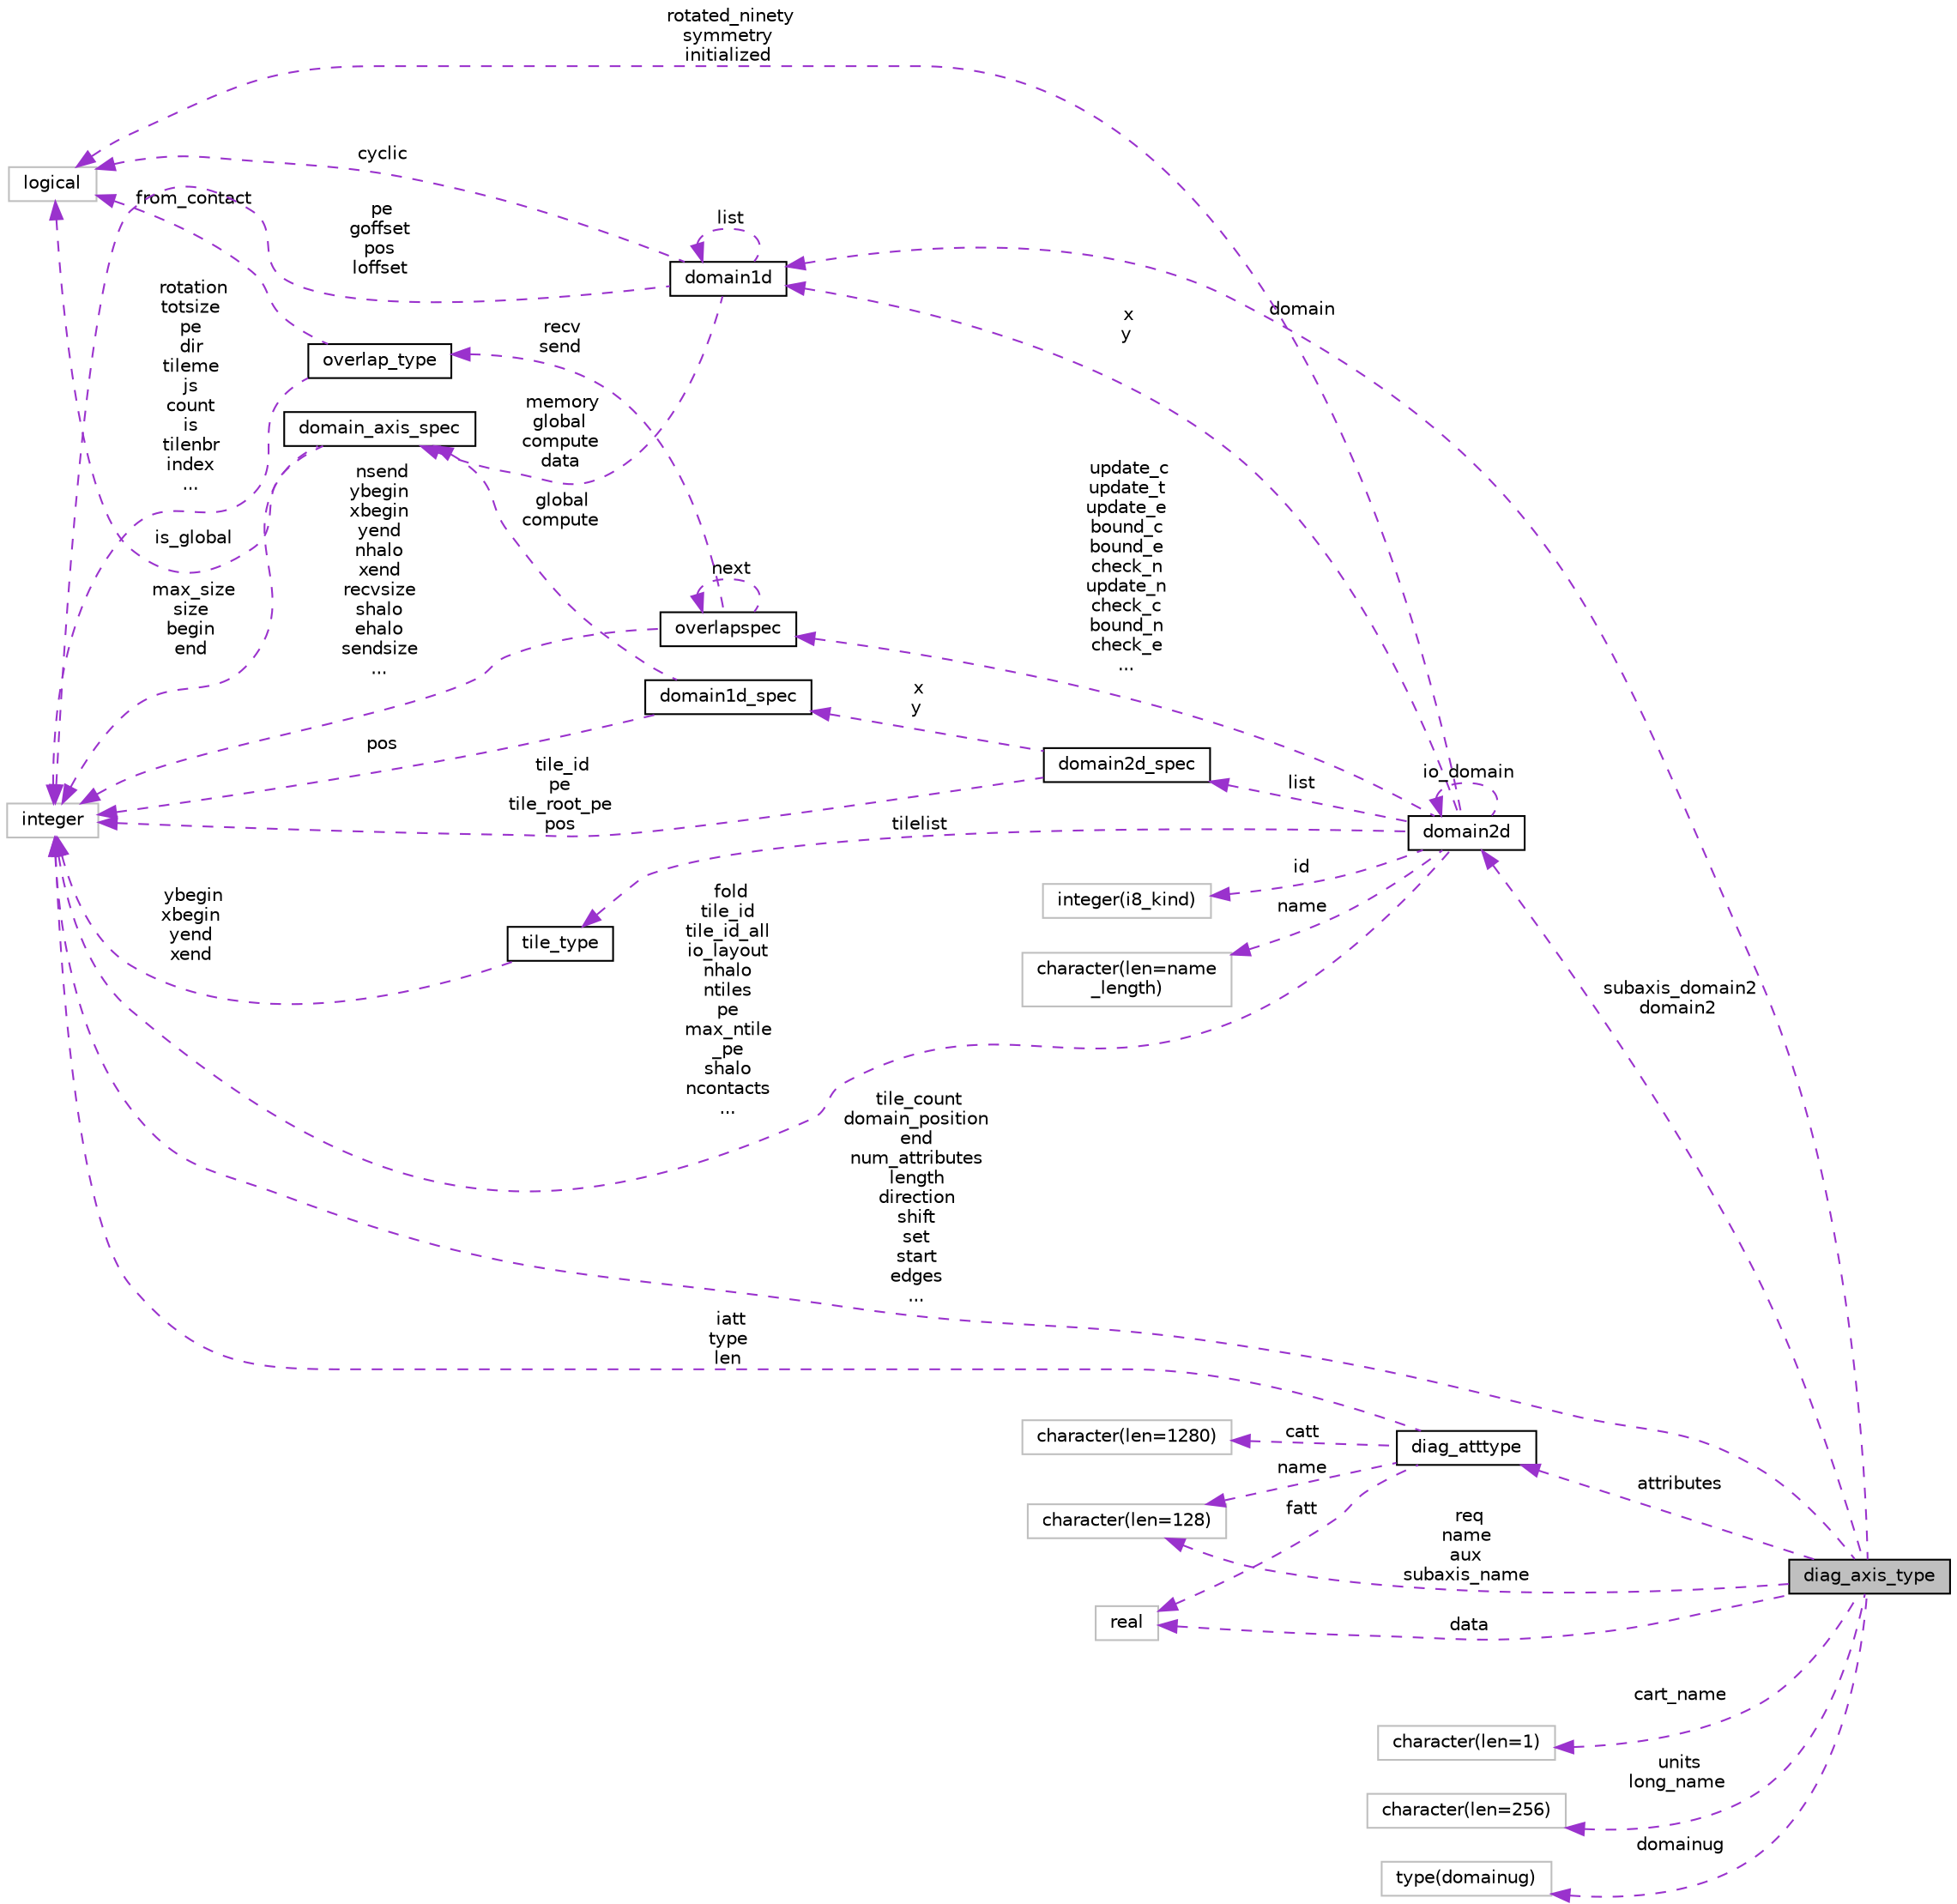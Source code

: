 digraph "diag_axis_type"
{
 // INTERACTIVE_SVG=YES
 // LATEX_PDF_SIZE
  edge [fontname="Helvetica",fontsize="10",labelfontname="Helvetica",labelfontsize="10"];
  node [fontname="Helvetica",fontsize="10",shape=record];
  rankdir="LR";
  Node1 [label="diag_axis_type",height=0.2,width=0.4,color="black", fillcolor="grey75", style="filled", fontcolor="black",tooltip="Type to hold the diagnostic axis description."];
  Node2 -> Node1 [dir="back",color="darkorchid3",fontsize="10",style="dashed",label=" domain" ,fontname="Helvetica"];
  Node2 [label="domain1d",height=0.2,width=0.4,color="black", fillcolor="white", style="filled",URL="$group__mpp__domains__mod.html#structmpp__domains__mod_1_1domain1d",tooltip="One dimensional domain used to manage shared data access between pes."];
  Node3 -> Node2 [dir="back",color="darkorchid3",fontsize="10",style="dashed",label=" cyclic" ,fontname="Helvetica"];
  Node3 [label="logical",height=0.2,width=0.4,color="grey75", fillcolor="white", style="filled",tooltip=" "];
  Node2 -> Node2 [dir="back",color="darkorchid3",fontsize="10",style="dashed",label=" list" ,fontname="Helvetica"];
  Node4 -> Node2 [dir="back",color="darkorchid3",fontsize="10",style="dashed",label=" memory\nglobal\ncompute\ndata" ,fontname="Helvetica"];
  Node4 [label="domain_axis_spec",height=0.2,width=0.4,color="black", fillcolor="white", style="filled",URL="$group__mpp__domains__mod.html#structmpp__domains__mod_1_1domain__axis__spec",tooltip="Used to specify index limits along an axis of a domain."];
  Node3 -> Node4 [dir="back",color="darkorchid3",fontsize="10",style="dashed",label=" is_global" ,fontname="Helvetica"];
  Node5 -> Node4 [dir="back",color="darkorchid3",fontsize="10",style="dashed",label=" max_size\nsize\nbegin\nend" ,fontname="Helvetica"];
  Node5 [label="integer",height=0.2,width=0.4,color="grey75", fillcolor="white", style="filled",tooltip=" "];
  Node5 -> Node2 [dir="back",color="darkorchid3",fontsize="10",style="dashed",label=" pe\ngoffset\npos\nloffset" ,fontname="Helvetica"];
  Node6 -> Node1 [dir="back",color="darkorchid3",fontsize="10",style="dashed",label=" cart_name" ,fontname="Helvetica"];
  Node6 [label="character(len=1)",height=0.2,width=0.4,color="grey75", fillcolor="white", style="filled",tooltip=" "];
  Node7 -> Node1 [dir="back",color="darkorchid3",fontsize="10",style="dashed",label=" attributes" ,fontname="Helvetica"];
  Node7 [label="diag_atttype",height=0.2,width=0.4,color="black", fillcolor="white", style="filled",URL="$group__diag__data__mod.html#structdiag__data__mod_1_1diag__atttype",tooltip="Attribute type for diagnostic fields."];
  Node8 -> Node7 [dir="back",color="darkorchid3",fontsize="10",style="dashed",label=" catt" ,fontname="Helvetica"];
  Node8 [label="character(len=1280)",height=0.2,width=0.4,color="grey75", fillcolor="white", style="filled",tooltip=" "];
  Node9 -> Node7 [dir="back",color="darkorchid3",fontsize="10",style="dashed",label=" name" ,fontname="Helvetica"];
  Node9 [label="character(len=128)",height=0.2,width=0.4,color="grey75", fillcolor="white", style="filled",tooltip=" "];
  Node10 -> Node7 [dir="back",color="darkorchid3",fontsize="10",style="dashed",label=" fatt" ,fontname="Helvetica"];
  Node10 [label="real",height=0.2,width=0.4,color="grey75", fillcolor="white", style="filled",tooltip=" "];
  Node5 -> Node7 [dir="back",color="darkorchid3",fontsize="10",style="dashed",label=" iatt\ntype\nlen" ,fontname="Helvetica"];
  Node11 -> Node1 [dir="back",color="darkorchid3",fontsize="10",style="dashed",label=" subaxis_domain2\ndomain2" ,fontname="Helvetica"];
  Node11 [label="domain2d",height=0.2,width=0.4,color="black", fillcolor="white", style="filled",URL="$group__mpp__domains__mod.html#structmpp__domains__mod_1_1domain2d",tooltip="The domain2D type contains all the necessary information to define the global, compute and data domai..."];
  Node3 -> Node11 [dir="back",color="darkorchid3",fontsize="10",style="dashed",label=" rotated_ninety\nsymmetry\ninitialized" ,fontname="Helvetica"];
  Node2 -> Node11 [dir="back",color="darkorchid3",fontsize="10",style="dashed",label=" x\ny" ,fontname="Helvetica"];
  Node12 -> Node11 [dir="back",color="darkorchid3",fontsize="10",style="dashed",label=" id" ,fontname="Helvetica"];
  Node12 [label="integer(i8_kind)",height=0.2,width=0.4,color="grey75", fillcolor="white", style="filled",tooltip=" "];
  Node11 -> Node11 [dir="back",color="darkorchid3",fontsize="10",style="dashed",label=" io_domain" ,fontname="Helvetica"];
  Node13 -> Node11 [dir="back",color="darkorchid3",fontsize="10",style="dashed",label=" update_c\nupdate_t\nupdate_e\nbound_c\nbound_e\ncheck_n\nupdate_n\ncheck_c\nbound_n\ncheck_e\n..." ,fontname="Helvetica"];
  Node13 [label="overlapspec",height=0.2,width=0.4,color="black", fillcolor="white", style="filled",URL="$group__mpp__domains__mod.html#structmpp__domains__mod_1_1overlapspec",tooltip="Private type for overlap specifications."];
  Node14 -> Node13 [dir="back",color="darkorchid3",fontsize="10",style="dashed",label=" recv\nsend" ,fontname="Helvetica"];
  Node14 [label="overlap_type",height=0.2,width=0.4,color="black", fillcolor="white", style="filled",URL="$group__mpp__domains__mod.html#structmpp__domains__mod_1_1overlap__type",tooltip="Type for overlapping data."];
  Node3 -> Node14 [dir="back",color="darkorchid3",fontsize="10",style="dashed",label=" from_contact" ,fontname="Helvetica"];
  Node5 -> Node14 [dir="back",color="darkorchid3",fontsize="10",style="dashed",label=" rotation\ntotsize\npe\ndir\ntileme\njs\ncount\nis\ntilenbr\nindex\n..." ,fontname="Helvetica"];
  Node13 -> Node13 [dir="back",color="darkorchid3",fontsize="10",style="dashed",label=" next" ,fontname="Helvetica"];
  Node5 -> Node13 [dir="back",color="darkorchid3",fontsize="10",style="dashed",label=" nsend\nybegin\nxbegin\nyend\nnhalo\nxend\nrecvsize\nshalo\nehalo\nsendsize\n..." ,fontname="Helvetica"];
  Node15 -> Node11 [dir="back",color="darkorchid3",fontsize="10",style="dashed",label=" list" ,fontname="Helvetica"];
  Node15 [label="domain2d_spec",height=0.2,width=0.4,color="black", fillcolor="white", style="filled",URL="$group__mpp__domains__mod.html#structmpp__domains__mod_1_1domain2d__spec",tooltip="Private type to specify multiple index limits and pe information for a 2D domain."];
  Node16 -> Node15 [dir="back",color="darkorchid3",fontsize="10",style="dashed",label=" x\ny" ,fontname="Helvetica"];
  Node16 [label="domain1d_spec",height=0.2,width=0.4,color="black", fillcolor="white", style="filled",URL="$group__mpp__domains__mod.html#structmpp__domains__mod_1_1domain1d__spec",tooltip="A private type used to specify index limits for a domain decomposition."];
  Node4 -> Node16 [dir="back",color="darkorchid3",fontsize="10",style="dashed",label=" global\ncompute" ,fontname="Helvetica"];
  Node5 -> Node16 [dir="back",color="darkorchid3",fontsize="10",style="dashed",label=" pos" ,fontname="Helvetica"];
  Node5 -> Node15 [dir="back",color="darkorchid3",fontsize="10",style="dashed",label=" tile_id\npe\ntile_root_pe\npos" ,fontname="Helvetica"];
  Node17 -> Node11 [dir="back",color="darkorchid3",fontsize="10",style="dashed",label=" tilelist" ,fontname="Helvetica"];
  Node17 [label="tile_type",height=0.2,width=0.4,color="black", fillcolor="white", style="filled",URL="$group__mpp__domains__mod.html#structmpp__domains__mod_1_1tile__type",tooltip="Upper and lower x and y bounds for a tile."];
  Node5 -> Node17 [dir="back",color="darkorchid3",fontsize="10",style="dashed",label=" ybegin\nxbegin\nyend\nxend" ,fontname="Helvetica"];
  Node5 -> Node11 [dir="back",color="darkorchid3",fontsize="10",style="dashed",label=" fold\ntile_id\ntile_id_all\nio_layout\nnhalo\nntiles\npe\nmax_ntile\l_pe\nshalo\nncontacts\n..." ,fontname="Helvetica"];
  Node18 -> Node11 [dir="back",color="darkorchid3",fontsize="10",style="dashed",label=" name" ,fontname="Helvetica"];
  Node18 [label="character(len=name\l_length)",height=0.2,width=0.4,color="grey75", fillcolor="white", style="filled",tooltip=" "];
  Node19 -> Node1 [dir="back",color="darkorchid3",fontsize="10",style="dashed",label=" units\nlong_name" ,fontname="Helvetica"];
  Node19 [label="character(len=256)",height=0.2,width=0.4,color="grey75", fillcolor="white", style="filled",tooltip=" "];
  Node20 -> Node1 [dir="back",color="darkorchid3",fontsize="10",style="dashed",label=" domainug" ,fontname="Helvetica"];
  Node20 [label="type(domainug)",height=0.2,width=0.4,color="grey75", fillcolor="white", style="filled",tooltip=" "];
  Node9 -> Node1 [dir="back",color="darkorchid3",fontsize="10",style="dashed",label=" req\nname\naux\nsubaxis_name" ,fontname="Helvetica"];
  Node5 -> Node1 [dir="back",color="darkorchid3",fontsize="10",style="dashed",label=" tile_count\ndomain_position\nend\nnum_attributes\nlength\ndirection\nshift\nset\nstart\nedges\n..." ,fontname="Helvetica"];
  Node10 -> Node1 [dir="back",color="darkorchid3",fontsize="10",style="dashed",label=" data" ,fontname="Helvetica"];
}
